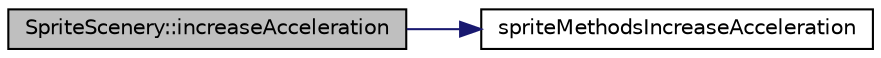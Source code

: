 digraph "SpriteScenery::increaseAcceleration"
{
 // LATEX_PDF_SIZE
  edge [fontname="Helvetica",fontsize="10",labelfontname="Helvetica",labelfontsize="10"];
  node [fontname="Helvetica",fontsize="10",shape=record];
  rankdir="LR";
  Node1 [label="SpriteScenery::increaseAcceleration",height=0.2,width=0.4,color="black", fillcolor="grey75", style="filled", fontcolor="black",tooltip=" "];
  Node1 -> Node2 [color="midnightblue",fontsize="10",style="solid",fontname="Helvetica"];
  Node2 [label="spriteMethodsIncreaseAcceleration",height=0.2,width=0.4,color="black", fillcolor="white", style="filled",URL="$_sprite_methods_8cpp.html#a5a16bdcb12d4b50018959afac7014568",tooltip=" "];
}
